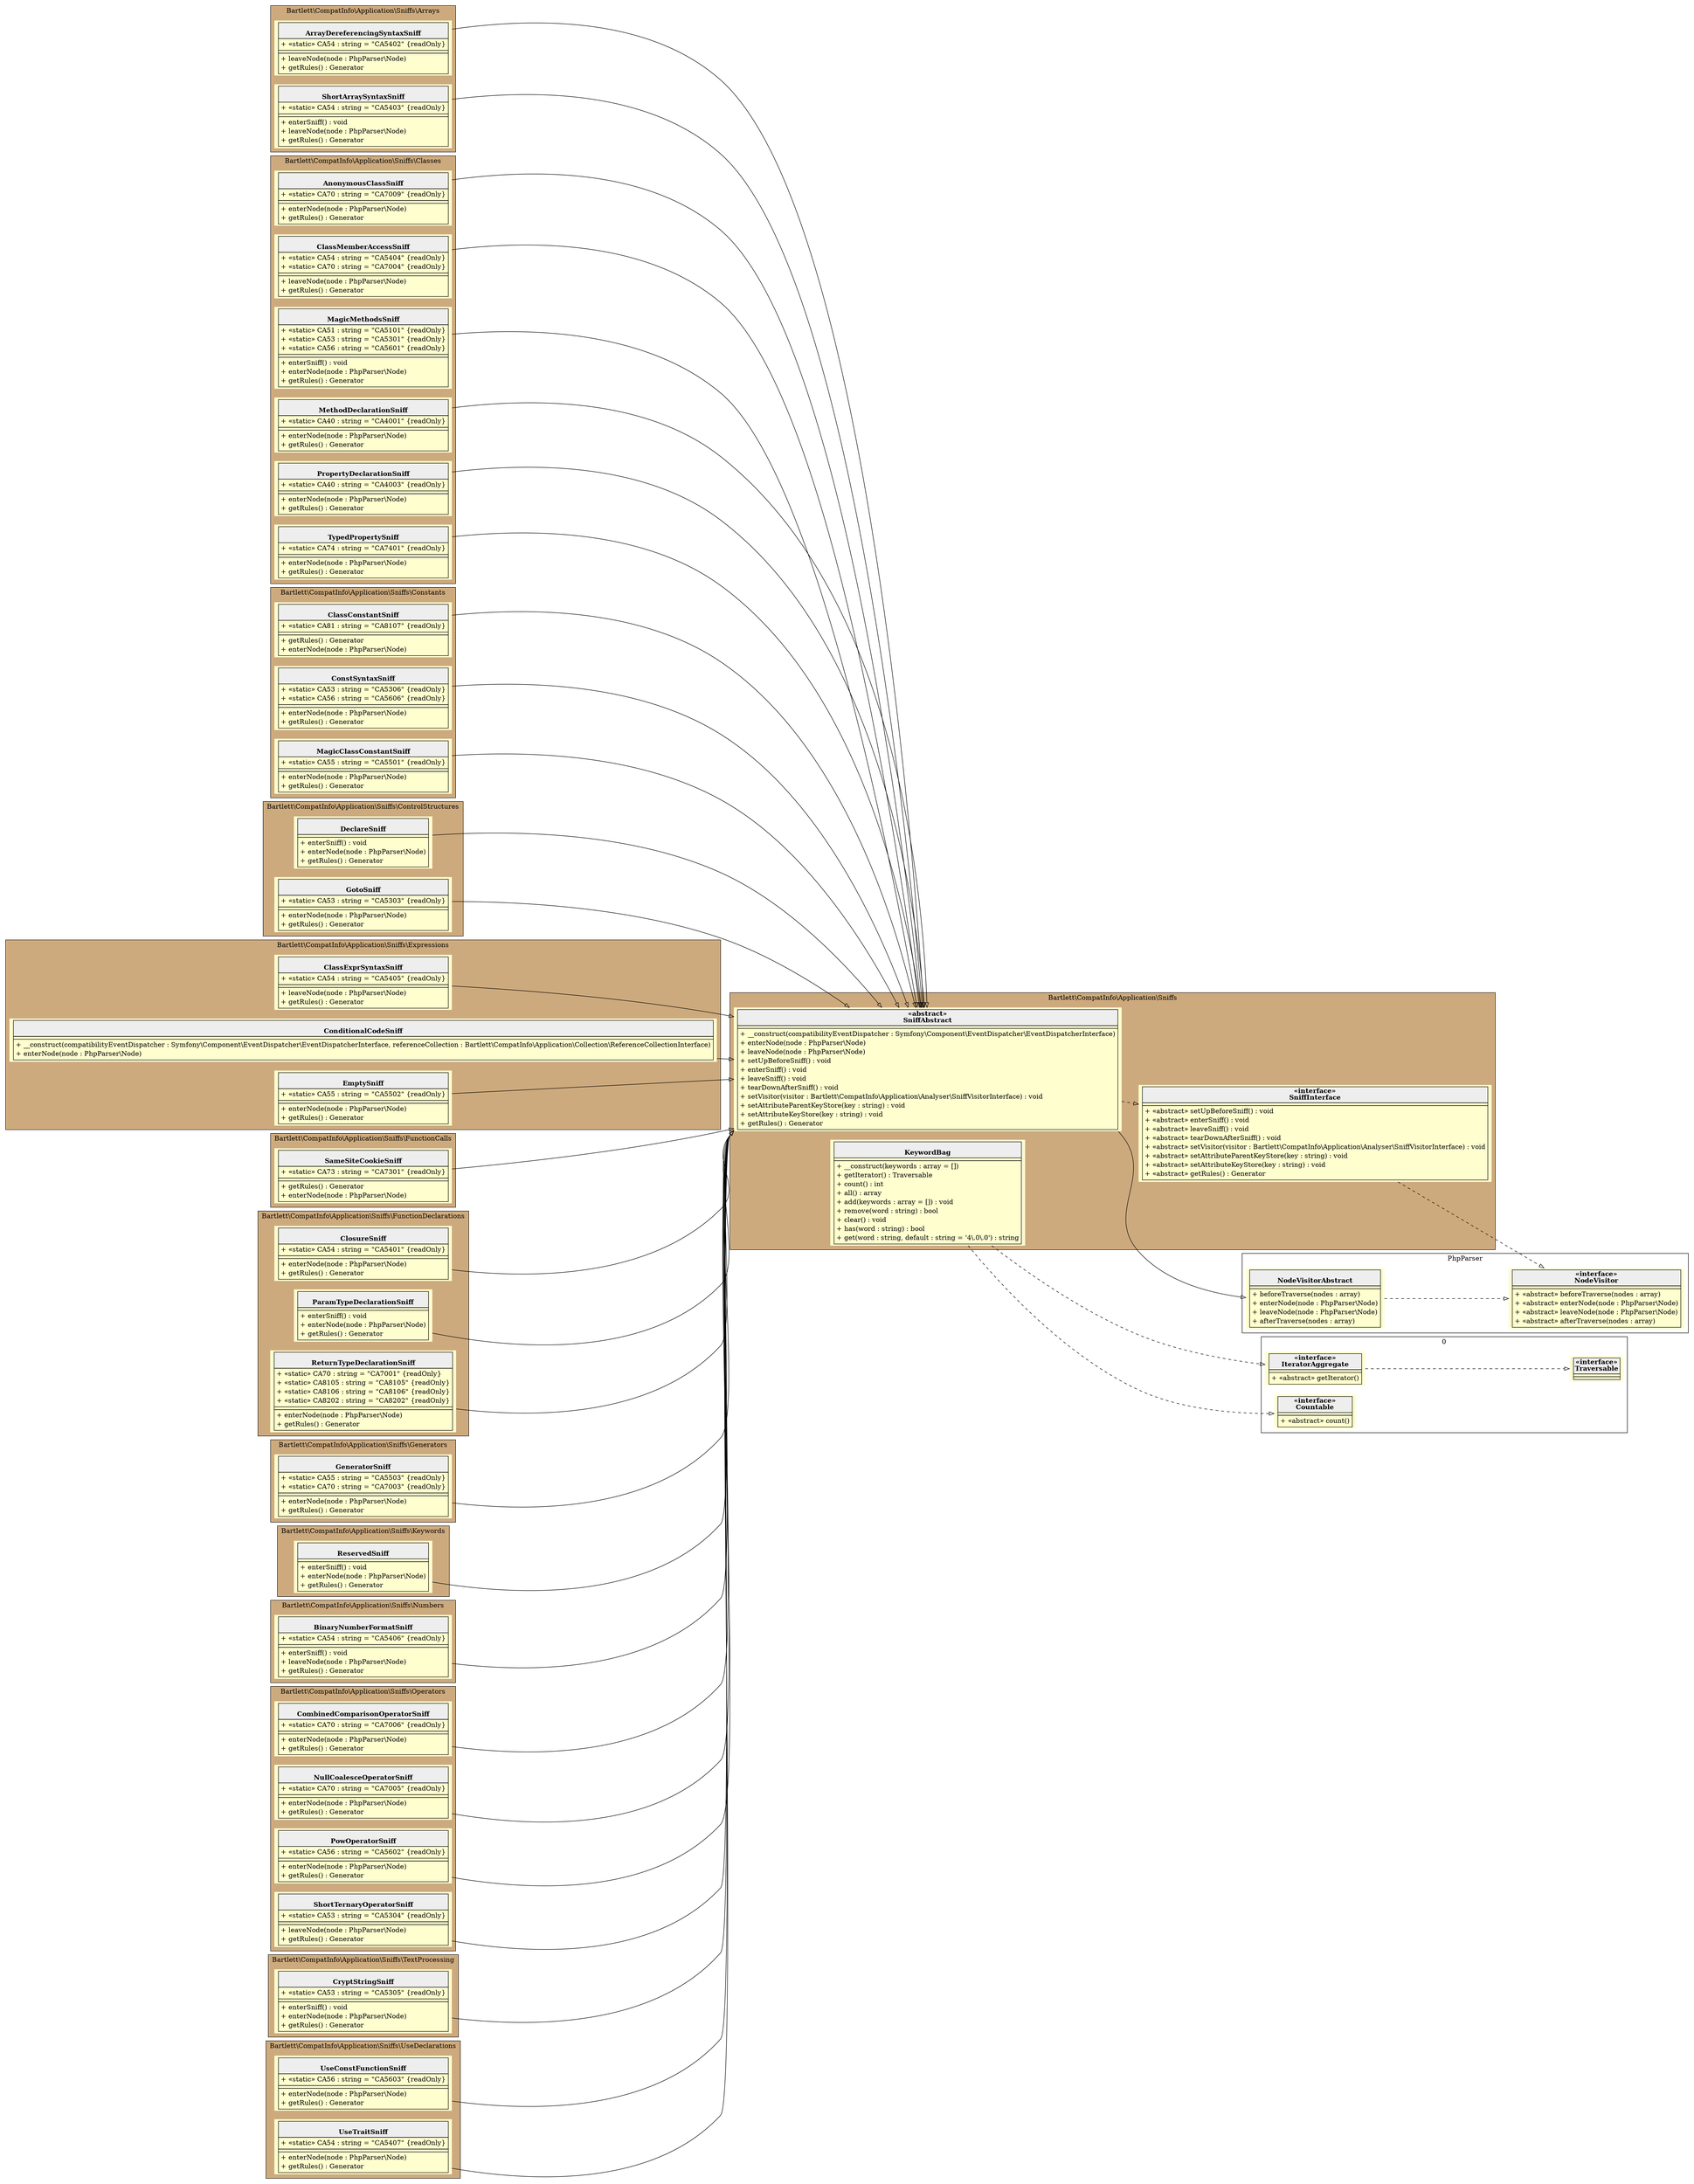 digraph {
  graph [rankdir="LR" bgcolor="transparent"]
  node [fillcolor="#FEFECE" style="filled"]
  subgraph cluster_0 {
    graph [bgcolor="burlywood3"]
    label = "Bartlett\\CompatInfo\\Application\\Sniffs\\Arrays"
    "Bartlett\\CompatInfo\\Application\\Sniffs\\Arrays\\ArrayDereferencingSyntaxSniff" [shape="none" label=<
<table cellspacing="0" border="0" cellborder="1">
    <tr><td bgcolor="#eeeeee"><b><br/>ArrayDereferencingSyntaxSniff</b></td></tr>
    <tr><td><table border="0" cellspacing="0" cellpadding="2">
    <tr><td align="left">+ «static» CA54 : string = "CA5402" {readOnly}</td></tr>
</table></td></tr>
    <tr><td></td></tr>
    <tr><td><table border="0" cellspacing="0" cellpadding="2">
    <tr><td align="left">+ leaveNode(node : PhpParser\\Node)</td></tr>
    <tr><td align="left">+ getRules() : Generator</td></tr>
</table></td></tr>
</table>>]
    "Bartlett\\CompatInfo\\Application\\Sniffs\\Arrays\\ShortArraySyntaxSniff" [shape="none" label=<
<table cellspacing="0" border="0" cellborder="1">
    <tr><td bgcolor="#eeeeee"><b><br/>ShortArraySyntaxSniff</b></td></tr>
    <tr><td><table border="0" cellspacing="0" cellpadding="2">
    <tr><td align="left">+ «static» CA54 : string = "CA5403" {readOnly}</td></tr>
</table></td></tr>
    <tr><td></td></tr>
    <tr><td><table border="0" cellspacing="0" cellpadding="2">
    <tr><td align="left">+ enterSniff() : void</td></tr>
    <tr><td align="left">+ leaveNode(node : PhpParser\\Node)</td></tr>
    <tr><td align="left">+ getRules() : Generator</td></tr>
</table></td></tr>
</table>>]
  }
  subgraph cluster_1 {
    graph [bgcolor="burlywood3"]
    label = "Bartlett\\CompatInfo\\Application\\Sniffs"
    "Bartlett\\CompatInfo\\Application\\Sniffs\\SniffAbstract" [shape="none" label=<
<table cellspacing="0" border="0" cellborder="1">
    <tr><td bgcolor="#eeeeee"><b>«abstract»<br/>SniffAbstract</b></td></tr>
    <tr><td></td></tr>
    <tr><td><table border="0" cellspacing="0" cellpadding="2">
    <tr><td align="left">+ __construct(compatibilityEventDispatcher : Symfony\\Component\\EventDispatcher\\EventDispatcherInterface)</td></tr>
    <tr><td align="left">+ enterNode(node : PhpParser\\Node)</td></tr>
    <tr><td align="left">+ leaveNode(node : PhpParser\\Node)</td></tr>
    <tr><td align="left">+ setUpBeforeSniff() : void</td></tr>
    <tr><td align="left">+ enterSniff() : void</td></tr>
    <tr><td align="left">+ leaveSniff() : void</td></tr>
    <tr><td align="left">+ tearDownAfterSniff() : void</td></tr>
    <tr><td align="left">+ setVisitor(visitor : Bartlett\\CompatInfo\\Application\\Analyser\\SniffVisitorInterface) : void</td></tr>
    <tr><td align="left">+ setAttributeParentKeyStore(key : string) : void</td></tr>
    <tr><td align="left">+ setAttributeKeyStore(key : string) : void</td></tr>
    <tr><td align="left">+ getRules() : Generator</td></tr>
</table></td></tr>
</table>>]
    "Bartlett\\CompatInfo\\Application\\Sniffs\\SniffInterface" [shape="none" label=<
<table cellspacing="0" border="0" cellborder="1">
    <tr><td bgcolor="#eeeeee"><b>«interface»<br/>SniffInterface</b></td></tr>
    <tr><td></td></tr>
    <tr><td><table border="0" cellspacing="0" cellpadding="2">
    <tr><td align="left">+ «abstract» setUpBeforeSniff() : void</td></tr>
    <tr><td align="left">+ «abstract» enterSniff() : void</td></tr>
    <tr><td align="left">+ «abstract» leaveSniff() : void</td></tr>
    <tr><td align="left">+ «abstract» tearDownAfterSniff() : void</td></tr>
    <tr><td align="left">+ «abstract» setVisitor(visitor : Bartlett\\CompatInfo\\Application\\Analyser\\SniffVisitorInterface) : void</td></tr>
    <tr><td align="left">+ «abstract» setAttributeParentKeyStore(key : string) : void</td></tr>
    <tr><td align="left">+ «abstract» setAttributeKeyStore(key : string) : void</td></tr>
    <tr><td align="left">+ «abstract» getRules() : Generator</td></tr>
</table></td></tr>
</table>>]
    "Bartlett\\CompatInfo\\Application\\Sniffs\\KeywordBag" [shape="none" label=<
<table cellspacing="0" border="0" cellborder="1">
    <tr><td bgcolor="#eeeeee"><b><br/>KeywordBag</b></td></tr>
    <tr><td></td></tr>
    <tr><td><table border="0" cellspacing="0" cellpadding="2">
    <tr><td align="left">+ __construct(keywords : array = [])</td></tr>
    <tr><td align="left">+ getIterator() : Traversable</td></tr>
    <tr><td align="left">+ count() : int</td></tr>
    <tr><td align="left">+ all() : array</td></tr>
    <tr><td align="left">+ add(keywords : array = []) : void</td></tr>
    <tr><td align="left">+ remove(word : string) : bool</td></tr>
    <tr><td align="left">+ clear() : void</td></tr>
    <tr><td align="left">+ has(word : string) : bool</td></tr>
    <tr><td align="left">+ get(word : string, default : string = '4\.0\.0') : string</td></tr>
</table></td></tr>
</table>>]
  }
  subgraph cluster_2 {
    label = "PhpParser"
    "PhpParser\\NodeVisitorAbstract" [shape="none" label=<
<table cellspacing="0" border="0" cellborder="1">
    <tr><td bgcolor="#eeeeee"><b><br/>NodeVisitorAbstract</b></td></tr>
    <tr><td></td></tr>
    <tr><td><table border="0" cellspacing="0" cellpadding="2">
    <tr><td align="left">+ beforeTraverse(nodes : array)</td></tr>
    <tr><td align="left">+ enterNode(node : PhpParser\\Node)</td></tr>
    <tr><td align="left">+ leaveNode(node : PhpParser\\Node)</td></tr>
    <tr><td align="left">+ afterTraverse(nodes : array)</td></tr>
</table></td></tr>
</table>>]
    "PhpParser\\NodeVisitor" [shape="none" label=<
<table cellspacing="0" border="0" cellborder="1">
    <tr><td bgcolor="#eeeeee"><b>«interface»<br/>NodeVisitor</b></td></tr>
    <tr><td></td></tr>
    <tr><td><table border="0" cellspacing="0" cellpadding="2">
    <tr><td align="left">+ «abstract» beforeTraverse(nodes : array)</td></tr>
    <tr><td align="left">+ «abstract» enterNode(node : PhpParser\\Node)</td></tr>
    <tr><td align="left">+ «abstract» leaveNode(node : PhpParser\\Node)</td></tr>
    <tr><td align="left">+ «abstract» afterTraverse(nodes : array)</td></tr>
</table></td></tr>
</table>>]
  }
  subgraph cluster_3 {
    graph [bgcolor="burlywood3"]
    label = "Bartlett\\CompatInfo\\Application\\Sniffs\\Classes"
    "Bartlett\\CompatInfo\\Application\\Sniffs\\Classes\\AnonymousClassSniff" [shape="none" label=<
<table cellspacing="0" border="0" cellborder="1">
    <tr><td bgcolor="#eeeeee"><b><br/>AnonymousClassSniff</b></td></tr>
    <tr><td><table border="0" cellspacing="0" cellpadding="2">
    <tr><td align="left">+ «static» CA70 : string = "CA7009" {readOnly}</td></tr>
</table></td></tr>
    <tr><td></td></tr>
    <tr><td><table border="0" cellspacing="0" cellpadding="2">
    <tr><td align="left">+ enterNode(node : PhpParser\\Node)</td></tr>
    <tr><td align="left">+ getRules() : Generator</td></tr>
</table></td></tr>
</table>>]
    "Bartlett\\CompatInfo\\Application\\Sniffs\\Classes\\ClassMemberAccessSniff" [shape="none" label=<
<table cellspacing="0" border="0" cellborder="1">
    <tr><td bgcolor="#eeeeee"><b><br/>ClassMemberAccessSniff</b></td></tr>
    <tr><td><table border="0" cellspacing="0" cellpadding="2">
    <tr><td align="left">+ «static» CA54 : string = "CA5404" {readOnly}</td></tr>
    <tr><td align="left">+ «static» CA70 : string = "CA7004" {readOnly}</td></tr>
</table></td></tr>
    <tr><td></td></tr>
    <tr><td><table border="0" cellspacing="0" cellpadding="2">
    <tr><td align="left">+ leaveNode(node : PhpParser\\Node)</td></tr>
    <tr><td align="left">+ getRules() : Generator</td></tr>
</table></td></tr>
</table>>]
    "Bartlett\\CompatInfo\\Application\\Sniffs\\Classes\\MagicMethodsSniff" [shape="none" label=<
<table cellspacing="0" border="0" cellborder="1">
    <tr><td bgcolor="#eeeeee"><b><br/>MagicMethodsSniff</b></td></tr>
    <tr><td><table border="0" cellspacing="0" cellpadding="2">
    <tr><td align="left">+ «static» CA51 : string = "CA5101" {readOnly}</td></tr>
    <tr><td align="left">+ «static» CA53 : string = "CA5301" {readOnly}</td></tr>
    <tr><td align="left">+ «static» CA56 : string = "CA5601" {readOnly}</td></tr>
</table></td></tr>
    <tr><td></td></tr>
    <tr><td><table border="0" cellspacing="0" cellpadding="2">
    <tr><td align="left">+ enterSniff() : void</td></tr>
    <tr><td align="left">+ enterNode(node : PhpParser\\Node)</td></tr>
    <tr><td align="left">+ getRules() : Generator</td></tr>
</table></td></tr>
</table>>]
    "Bartlett\\CompatInfo\\Application\\Sniffs\\Classes\\MethodDeclarationSniff" [shape="none" label=<
<table cellspacing="0" border="0" cellborder="1">
    <tr><td bgcolor="#eeeeee"><b><br/>MethodDeclarationSniff</b></td></tr>
    <tr><td><table border="0" cellspacing="0" cellpadding="2">
    <tr><td align="left">+ «static» CA40 : string = "CA4001" {readOnly}</td></tr>
</table></td></tr>
    <tr><td></td></tr>
    <tr><td><table border="0" cellspacing="0" cellpadding="2">
    <tr><td align="left">+ enterNode(node : PhpParser\\Node)</td></tr>
    <tr><td align="left">+ getRules() : Generator</td></tr>
</table></td></tr>
</table>>]
    "Bartlett\\CompatInfo\\Application\\Sniffs\\Classes\\PropertyDeclarationSniff" [shape="none" label=<
<table cellspacing="0" border="0" cellborder="1">
    <tr><td bgcolor="#eeeeee"><b><br/>PropertyDeclarationSniff</b></td></tr>
    <tr><td><table border="0" cellspacing="0" cellpadding="2">
    <tr><td align="left">+ «static» CA40 : string = "CA4003" {readOnly}</td></tr>
</table></td></tr>
    <tr><td></td></tr>
    <tr><td><table border="0" cellspacing="0" cellpadding="2">
    <tr><td align="left">+ enterNode(node : PhpParser\\Node)</td></tr>
    <tr><td align="left">+ getRules() : Generator</td></tr>
</table></td></tr>
</table>>]
    "Bartlett\\CompatInfo\\Application\\Sniffs\\Classes\\TypedPropertySniff" [shape="none" label=<
<table cellspacing="0" border="0" cellborder="1">
    <tr><td bgcolor="#eeeeee"><b><br/>TypedPropertySniff</b></td></tr>
    <tr><td><table border="0" cellspacing="0" cellpadding="2">
    <tr><td align="left">+ «static» CA74 : string = "CA7401" {readOnly}</td></tr>
</table></td></tr>
    <tr><td></td></tr>
    <tr><td><table border="0" cellspacing="0" cellpadding="2">
    <tr><td align="left">+ enterNode(node : PhpParser\\Node)</td></tr>
    <tr><td align="left">+ getRules() : Generator</td></tr>
</table></td></tr>
</table>>]
  }
  subgraph cluster_4 {
    graph [bgcolor="burlywood3"]
    label = "Bartlett\\CompatInfo\\Application\\Sniffs\\Constants"
    "Bartlett\\CompatInfo\\Application\\Sniffs\\Constants\\ClassConstantSniff" [shape="none" label=<
<table cellspacing="0" border="0" cellborder="1">
    <tr><td bgcolor="#eeeeee"><b><br/>ClassConstantSniff</b></td></tr>
    <tr><td><table border="0" cellspacing="0" cellpadding="2">
    <tr><td align="left">+ «static» CA81 : string = "CA8107" {readOnly}</td></tr>
</table></td></tr>
    <tr><td></td></tr>
    <tr><td><table border="0" cellspacing="0" cellpadding="2">
    <tr><td align="left">+ getRules() : Generator</td></tr>
    <tr><td align="left">+ enterNode(node : PhpParser\\Node)</td></tr>
</table></td></tr>
</table>>]
    "Bartlett\\CompatInfo\\Application\\Sniffs\\Constants\\ConstSyntaxSniff" [shape="none" label=<
<table cellspacing="0" border="0" cellborder="1">
    <tr><td bgcolor="#eeeeee"><b><br/>ConstSyntaxSniff</b></td></tr>
    <tr><td><table border="0" cellspacing="0" cellpadding="2">
    <tr><td align="left">+ «static» CA53 : string = "CA5306" {readOnly}</td></tr>
    <tr><td align="left">+ «static» CA56 : string = "CA5606" {readOnly}</td></tr>
</table></td></tr>
    <tr><td></td></tr>
    <tr><td><table border="0" cellspacing="0" cellpadding="2">
    <tr><td align="left">+ enterNode(node : PhpParser\\Node)</td></tr>
    <tr><td align="left">+ getRules() : Generator</td></tr>
</table></td></tr>
</table>>]
    "Bartlett\\CompatInfo\\Application\\Sniffs\\Constants\\MagicClassConstantSniff" [shape="none" label=<
<table cellspacing="0" border="0" cellborder="1">
    <tr><td bgcolor="#eeeeee"><b><br/>MagicClassConstantSniff</b></td></tr>
    <tr><td><table border="0" cellspacing="0" cellpadding="2">
    <tr><td align="left">+ «static» CA55 : string = "CA5501" {readOnly}</td></tr>
</table></td></tr>
    <tr><td></td></tr>
    <tr><td><table border="0" cellspacing="0" cellpadding="2">
    <tr><td align="left">+ enterNode(node : PhpParser\\Node)</td></tr>
    <tr><td align="left">+ getRules() : Generator</td></tr>
</table></td></tr>
</table>>]
  }
  subgraph cluster_5 {
    graph [bgcolor="burlywood3"]
    label = "Bartlett\\CompatInfo\\Application\\Sniffs\\ControlStructures"
    "Bartlett\\CompatInfo\\Application\\Sniffs\\ControlStructures\\DeclareSniff" [shape="none" label=<
<table cellspacing="0" border="0" cellborder="1">
    <tr><td bgcolor="#eeeeee"><b><br/>DeclareSniff</b></td></tr>
    <tr><td></td></tr>
    <tr><td><table border="0" cellspacing="0" cellpadding="2">
    <tr><td align="left">+ enterSniff() : void</td></tr>
    <tr><td align="left">+ enterNode(node : PhpParser\\Node)</td></tr>
    <tr><td align="left">+ getRules() : Generator</td></tr>
</table></td></tr>
</table>>]
    "Bartlett\\CompatInfo\\Application\\Sniffs\\ControlStructures\\GotoSniff" [shape="none" label=<
<table cellspacing="0" border="0" cellborder="1">
    <tr><td bgcolor="#eeeeee"><b><br/>GotoSniff</b></td></tr>
    <tr><td><table border="0" cellspacing="0" cellpadding="2">
    <tr><td align="left">+ «static» CA53 : string = "CA5303" {readOnly}</td></tr>
</table></td></tr>
    <tr><td></td></tr>
    <tr><td><table border="0" cellspacing="0" cellpadding="2">
    <tr><td align="left">+ enterNode(node : PhpParser\\Node)</td></tr>
    <tr><td align="left">+ getRules() : Generator</td></tr>
</table></td></tr>
</table>>]
  }
  subgraph cluster_6 {
    graph [bgcolor="burlywood3"]
    label = "Bartlett\\CompatInfo\\Application\\Sniffs\\Expressions"
    "Bartlett\\CompatInfo\\Application\\Sniffs\\Expressions\\ClassExprSyntaxSniff" [shape="none" label=<
<table cellspacing="0" border="0" cellborder="1">
    <tr><td bgcolor="#eeeeee"><b><br/>ClassExprSyntaxSniff</b></td></tr>
    <tr><td><table border="0" cellspacing="0" cellpadding="2">
    <tr><td align="left">+ «static» CA54 : string = "CA5405" {readOnly}</td></tr>
</table></td></tr>
    <tr><td></td></tr>
    <tr><td><table border="0" cellspacing="0" cellpadding="2">
    <tr><td align="left">+ leaveNode(node : PhpParser\\Node)</td></tr>
    <tr><td align="left">+ getRules() : Generator</td></tr>
</table></td></tr>
</table>>]
    "Bartlett\\CompatInfo\\Application\\Sniffs\\Expressions\\ConditionalCodeSniff" [shape="none" label=<
<table cellspacing="0" border="0" cellborder="1">
    <tr><td bgcolor="#eeeeee"><b><br/>ConditionalCodeSniff</b></td></tr>
    <tr><td></td></tr>
    <tr><td><table border="0" cellspacing="0" cellpadding="2">
    <tr><td align="left">+ __construct(compatibilityEventDispatcher : Symfony\\Component\\EventDispatcher\\EventDispatcherInterface, referenceCollection : Bartlett\\CompatInfo\\Application\\Collection\\ReferenceCollectionInterface)</td></tr>
    <tr><td align="left">+ enterNode(node : PhpParser\\Node)</td></tr>
</table></td></tr>
</table>>]
    "Bartlett\\CompatInfo\\Application\\Sniffs\\Expressions\\EmptySniff" [shape="none" label=<
<table cellspacing="0" border="0" cellborder="1">
    <tr><td bgcolor="#eeeeee"><b><br/>EmptySniff</b></td></tr>
    <tr><td><table border="0" cellspacing="0" cellpadding="2">
    <tr><td align="left">+ «static» CA55 : string = "CA5502" {readOnly}</td></tr>
</table></td></tr>
    <tr><td></td></tr>
    <tr><td><table border="0" cellspacing="0" cellpadding="2">
    <tr><td align="left">+ enterNode(node : PhpParser\\Node)</td></tr>
    <tr><td align="left">+ getRules() : Generator</td></tr>
</table></td></tr>
</table>>]
  }
  subgraph cluster_7 {
    graph [bgcolor="burlywood3"]
    label = "Bartlett\\CompatInfo\\Application\\Sniffs\\FunctionCalls"
    "Bartlett\\CompatInfo\\Application\\Sniffs\\FunctionCalls\\SameSiteCookieSniff" [shape="none" label=<
<table cellspacing="0" border="0" cellborder="1">
    <tr><td bgcolor="#eeeeee"><b><br/>SameSiteCookieSniff</b></td></tr>
    <tr><td><table border="0" cellspacing="0" cellpadding="2">
    <tr><td align="left">+ «static» CA73 : string = "CA7301" {readOnly}</td></tr>
</table></td></tr>
    <tr><td></td></tr>
    <tr><td><table border="0" cellspacing="0" cellpadding="2">
    <tr><td align="left">+ getRules() : Generator</td></tr>
    <tr><td align="left">+ enterNode(node : PhpParser\\Node)</td></tr>
</table></td></tr>
</table>>]
  }
  subgraph cluster_8 {
    graph [bgcolor="burlywood3"]
    label = "Bartlett\\CompatInfo\\Application\\Sniffs\\FunctionDeclarations"
    "Bartlett\\CompatInfo\\Application\\Sniffs\\FunctionDeclarations\\ClosureSniff" [shape="none" label=<
<table cellspacing="0" border="0" cellborder="1">
    <tr><td bgcolor="#eeeeee"><b><br/>ClosureSniff</b></td></tr>
    <tr><td><table border="0" cellspacing="0" cellpadding="2">
    <tr><td align="left">+ «static» CA54 : string = "CA5401" {readOnly}</td></tr>
</table></td></tr>
    <tr><td></td></tr>
    <tr><td><table border="0" cellspacing="0" cellpadding="2">
    <tr><td align="left">+ enterNode(node : PhpParser\\Node)</td></tr>
    <tr><td align="left">+ getRules() : Generator</td></tr>
</table></td></tr>
</table>>]
    "Bartlett\\CompatInfo\\Application\\Sniffs\\FunctionDeclarations\\ParamTypeDeclarationSniff" [shape="none" label=<
<table cellspacing="0" border="0" cellborder="1">
    <tr><td bgcolor="#eeeeee"><b><br/>ParamTypeDeclarationSniff</b></td></tr>
    <tr><td></td></tr>
    <tr><td><table border="0" cellspacing="0" cellpadding="2">
    <tr><td align="left">+ enterSniff() : void</td></tr>
    <tr><td align="left">+ enterNode(node : PhpParser\\Node)</td></tr>
    <tr><td align="left">+ getRules() : Generator</td></tr>
</table></td></tr>
</table>>]
    "Bartlett\\CompatInfo\\Application\\Sniffs\\FunctionDeclarations\\ReturnTypeDeclarationSniff" [shape="none" label=<
<table cellspacing="0" border="0" cellborder="1">
    <tr><td bgcolor="#eeeeee"><b><br/>ReturnTypeDeclarationSniff</b></td></tr>
    <tr><td><table border="0" cellspacing="0" cellpadding="2">
    <tr><td align="left">+ «static» CA70 : string = "CA7001" {readOnly}</td></tr>
    <tr><td align="left">+ «static» CA8105 : string = "CA8105" {readOnly}</td></tr>
    <tr><td align="left">+ «static» CA8106 : string = "CA8106" {readOnly}</td></tr>
    <tr><td align="left">+ «static» CA8202 : string = "CA8202" {readOnly}</td></tr>
</table></td></tr>
    <tr><td></td></tr>
    <tr><td><table border="0" cellspacing="0" cellpadding="2">
    <tr><td align="left">+ enterNode(node : PhpParser\\Node)</td></tr>
    <tr><td align="left">+ getRules() : Generator</td></tr>
</table></td></tr>
</table>>]
  }
  subgraph cluster_9 {
    graph [bgcolor="burlywood3"]
    label = "Bartlett\\CompatInfo\\Application\\Sniffs\\Generators"
    "Bartlett\\CompatInfo\\Application\\Sniffs\\Generators\\GeneratorSniff" [shape="none" label=<
<table cellspacing="0" border="0" cellborder="1">
    <tr><td bgcolor="#eeeeee"><b><br/>GeneratorSniff</b></td></tr>
    <tr><td><table border="0" cellspacing="0" cellpadding="2">
    <tr><td align="left">+ «static» CA55 : string = "CA5503" {readOnly}</td></tr>
    <tr><td align="left">+ «static» CA70 : string = "CA7003" {readOnly}</td></tr>
</table></td></tr>
    <tr><td></td></tr>
    <tr><td><table border="0" cellspacing="0" cellpadding="2">
    <tr><td align="left">+ enterNode(node : PhpParser\\Node)</td></tr>
    <tr><td align="left">+ getRules() : Generator</td></tr>
</table></td></tr>
</table>>]
  }
  subgraph cluster_10 {
    graph [bgcolor="burlywood3"]
    label = "Bartlett\\CompatInfo\\Application\\Sniffs\\Keywords"
    "Bartlett\\CompatInfo\\Application\\Sniffs\\Keywords\\ReservedSniff" [shape="none" label=<
<table cellspacing="0" border="0" cellborder="1">
    <tr><td bgcolor="#eeeeee"><b><br/>ReservedSniff</b></td></tr>
    <tr><td></td></tr>
    <tr><td><table border="0" cellspacing="0" cellpadding="2">
    <tr><td align="left">+ enterSniff() : void</td></tr>
    <tr><td align="left">+ enterNode(node : PhpParser\\Node)</td></tr>
    <tr><td align="left">+ getRules() : Generator</td></tr>
</table></td></tr>
</table>>]
  }
  subgraph cluster_11 {
    graph [bgcolor="burlywood3"]
    label = "Bartlett\\CompatInfo\\Application\\Sniffs\\Numbers"
    "Bartlett\\CompatInfo\\Application\\Sniffs\\Numbers\\BinaryNumberFormatSniff" [shape="none" label=<
<table cellspacing="0" border="0" cellborder="1">
    <tr><td bgcolor="#eeeeee"><b><br/>BinaryNumberFormatSniff</b></td></tr>
    <tr><td><table border="0" cellspacing="0" cellpadding="2">
    <tr><td align="left">+ «static» CA54 : string = "CA5406" {readOnly}</td></tr>
</table></td></tr>
    <tr><td></td></tr>
    <tr><td><table border="0" cellspacing="0" cellpadding="2">
    <tr><td align="left">+ enterSniff() : void</td></tr>
    <tr><td align="left">+ leaveNode(node : PhpParser\\Node)</td></tr>
    <tr><td align="left">+ getRules() : Generator</td></tr>
</table></td></tr>
</table>>]
  }
  subgraph cluster_12 {
    graph [bgcolor="burlywood3"]
    label = "Bartlett\\CompatInfo\\Application\\Sniffs\\Operators"
    "Bartlett\\CompatInfo\\Application\\Sniffs\\Operators\\CombinedComparisonOperatorSniff" [shape="none" label=<
<table cellspacing="0" border="0" cellborder="1">
    <tr><td bgcolor="#eeeeee"><b><br/>CombinedComparisonOperatorSniff</b></td></tr>
    <tr><td><table border="0" cellspacing="0" cellpadding="2">
    <tr><td align="left">+ «static» CA70 : string = "CA7006" {readOnly}</td></tr>
</table></td></tr>
    <tr><td></td></tr>
    <tr><td><table border="0" cellspacing="0" cellpadding="2">
    <tr><td align="left">+ enterNode(node : PhpParser\\Node)</td></tr>
    <tr><td align="left">+ getRules() : Generator</td></tr>
</table></td></tr>
</table>>]
    "Bartlett\\CompatInfo\\Application\\Sniffs\\Operators\\NullCoalesceOperatorSniff" [shape="none" label=<
<table cellspacing="0" border="0" cellborder="1">
    <tr><td bgcolor="#eeeeee"><b><br/>NullCoalesceOperatorSniff</b></td></tr>
    <tr><td><table border="0" cellspacing="0" cellpadding="2">
    <tr><td align="left">+ «static» CA70 : string = "CA7005" {readOnly}</td></tr>
</table></td></tr>
    <tr><td></td></tr>
    <tr><td><table border="0" cellspacing="0" cellpadding="2">
    <tr><td align="left">+ enterNode(node : PhpParser\\Node)</td></tr>
    <tr><td align="left">+ getRules() : Generator</td></tr>
</table></td></tr>
</table>>]
    "Bartlett\\CompatInfo\\Application\\Sniffs\\Operators\\PowOperatorSniff" [shape="none" label=<
<table cellspacing="0" border="0" cellborder="1">
    <tr><td bgcolor="#eeeeee"><b><br/>PowOperatorSniff</b></td></tr>
    <tr><td><table border="0" cellspacing="0" cellpadding="2">
    <tr><td align="left">+ «static» CA56 : string = "CA5602" {readOnly}</td></tr>
</table></td></tr>
    <tr><td></td></tr>
    <tr><td><table border="0" cellspacing="0" cellpadding="2">
    <tr><td align="left">+ enterNode(node : PhpParser\\Node)</td></tr>
    <tr><td align="left">+ getRules() : Generator</td></tr>
</table></td></tr>
</table>>]
    "Bartlett\\CompatInfo\\Application\\Sniffs\\Operators\\ShortTernaryOperatorSniff" [shape="none" label=<
<table cellspacing="0" border="0" cellborder="1">
    <tr><td bgcolor="#eeeeee"><b><br/>ShortTernaryOperatorSniff</b></td></tr>
    <tr><td><table border="0" cellspacing="0" cellpadding="2">
    <tr><td align="left">+ «static» CA53 : string = "CA5304" {readOnly}</td></tr>
</table></td></tr>
    <tr><td></td></tr>
    <tr><td><table border="0" cellspacing="0" cellpadding="2">
    <tr><td align="left">+ leaveNode(node : PhpParser\\Node)</td></tr>
    <tr><td align="left">+ getRules() : Generator</td></tr>
</table></td></tr>
</table>>]
  }
  subgraph cluster_13 {
    graph [bgcolor="burlywood3"]
    label = "Bartlett\\CompatInfo\\Application\\Sniffs\\TextProcessing"
    "Bartlett\\CompatInfo\\Application\\Sniffs\\TextProcessing\\CryptStringSniff" [shape="none" label=<
<table cellspacing="0" border="0" cellborder="1">
    <tr><td bgcolor="#eeeeee"><b><br/>CryptStringSniff</b></td></tr>
    <tr><td><table border="0" cellspacing="0" cellpadding="2">
    <tr><td align="left">+ «static» CA53 : string = "CA5305" {readOnly}</td></tr>
</table></td></tr>
    <tr><td></td></tr>
    <tr><td><table border="0" cellspacing="0" cellpadding="2">
    <tr><td align="left">+ enterSniff() : void</td></tr>
    <tr><td align="left">+ enterNode(node : PhpParser\\Node)</td></tr>
    <tr><td align="left">+ getRules() : Generator</td></tr>
</table></td></tr>
</table>>]
  }
  subgraph cluster_14 {
    graph [bgcolor="burlywood3"]
    label = "Bartlett\\CompatInfo\\Application\\Sniffs\\UseDeclarations"
    "Bartlett\\CompatInfo\\Application\\Sniffs\\UseDeclarations\\UseConstFunctionSniff" [shape="none" label=<
<table cellspacing="0" border="0" cellborder="1">
    <tr><td bgcolor="#eeeeee"><b><br/>UseConstFunctionSniff</b></td></tr>
    <tr><td><table border="0" cellspacing="0" cellpadding="2">
    <tr><td align="left">+ «static» CA56 : string = "CA5603" {readOnly}</td></tr>
</table></td></tr>
    <tr><td></td></tr>
    <tr><td><table border="0" cellspacing="0" cellpadding="2">
    <tr><td align="left">+ enterNode(node : PhpParser\\Node)</td></tr>
    <tr><td align="left">+ getRules() : Generator</td></tr>
</table></td></tr>
</table>>]
    "Bartlett\\CompatInfo\\Application\\Sniffs\\UseDeclarations\\UseTraitSniff" [shape="none" label=<
<table cellspacing="0" border="0" cellborder="1">
    <tr><td bgcolor="#eeeeee"><b><br/>UseTraitSniff</b></td></tr>
    <tr><td><table border="0" cellspacing="0" cellpadding="2">
    <tr><td align="left">+ «static» CA54 : string = "CA5407" {readOnly}</td></tr>
</table></td></tr>
    <tr><td></td></tr>
    <tr><td><table border="0" cellspacing="0" cellpadding="2">
    <tr><td align="left">+ enterNode(node : PhpParser\\Node)</td></tr>
    <tr><td align="left">+ getRules() : Generator</td></tr>
</table></td></tr>
</table>>]
  }
  subgraph cluster_15 {
    label = 0
    "IteratorAggregate" [shape="none" label=<
<table cellspacing="0" border="0" cellborder="1">
    <tr><td bgcolor="#eeeeee"><b>«interface»<br/>IteratorAggregate</b></td></tr>
    <tr><td></td></tr>
    <tr><td><table border="0" cellspacing="0" cellpadding="2">
    <tr><td align="left">+ «abstract» getIterator()</td></tr>
</table></td></tr>
</table>>]
    "Traversable" [shape="none" label=<
<table cellspacing="0" border="0" cellborder="1">
    <tr><td bgcolor="#eeeeee"><b>«interface»<br/>Traversable</b></td></tr>
    <tr><td></td></tr>
    <tr><td></td></tr>
</table>>]
    "Countable" [shape="none" label=<
<table cellspacing="0" border="0" cellborder="1">
    <tr><td bgcolor="#eeeeee"><b>«interface»<br/>Countable</b></td></tr>
    <tr><td></td></tr>
    <tr><td><table border="0" cellspacing="0" cellpadding="2">
    <tr><td align="left">+ «abstract» count()</td></tr>
</table></td></tr>
</table>>]
  }
  "PhpParser\\NodeVisitorAbstract" -> "PhpParser\\NodeVisitor" [arrowhead="empty" style="dashed"]
  "Bartlett\\CompatInfo\\Application\\Sniffs\\SniffAbstract" -> "PhpParser\\NodeVisitorAbstract" [arrowhead="empty" style="filled"]
  "Bartlett\\CompatInfo\\Application\\Sniffs\\SniffInterface" -> "PhpParser\\NodeVisitor" [arrowhead="empty" style="dashed"]
  "Bartlett\\CompatInfo\\Application\\Sniffs\\SniffAbstract" -> "Bartlett\\CompatInfo\\Application\\Sniffs\\SniffInterface" [arrowhead="empty" style="dashed"]
  "Bartlett\\CompatInfo\\Application\\Sniffs\\Arrays\\ArrayDereferencingSyntaxSniff" -> "Bartlett\\CompatInfo\\Application\\Sniffs\\SniffAbstract" [arrowhead="empty" style="filled"]
  "Bartlett\\CompatInfo\\Application\\Sniffs\\Arrays\\ShortArraySyntaxSniff" -> "Bartlett\\CompatInfo\\Application\\Sniffs\\SniffAbstract" [arrowhead="empty" style="filled"]
  "Bartlett\\CompatInfo\\Application\\Sniffs\\Classes\\AnonymousClassSniff" -> "Bartlett\\CompatInfo\\Application\\Sniffs\\SniffAbstract" [arrowhead="empty" style="filled"]
  "Bartlett\\CompatInfo\\Application\\Sniffs\\Classes\\ClassMemberAccessSniff" -> "Bartlett\\CompatInfo\\Application\\Sniffs\\SniffAbstract" [arrowhead="empty" style="filled"]
  "Bartlett\\CompatInfo\\Application\\Sniffs\\Classes\\MagicMethodsSniff" -> "Bartlett\\CompatInfo\\Application\\Sniffs\\SniffAbstract" [arrowhead="empty" style="filled"]
  "Bartlett\\CompatInfo\\Application\\Sniffs\\Classes\\MethodDeclarationSniff" -> "Bartlett\\CompatInfo\\Application\\Sniffs\\SniffAbstract" [arrowhead="empty" style="filled"]
  "Bartlett\\CompatInfo\\Application\\Sniffs\\Classes\\PropertyDeclarationSniff" -> "Bartlett\\CompatInfo\\Application\\Sniffs\\SniffAbstract" [arrowhead="empty" style="filled"]
  "Bartlett\\CompatInfo\\Application\\Sniffs\\Classes\\TypedPropertySniff" -> "Bartlett\\CompatInfo\\Application\\Sniffs\\SniffAbstract" [arrowhead="empty" style="filled"]
  "Bartlett\\CompatInfo\\Application\\Sniffs\\Constants\\ClassConstantSniff" -> "Bartlett\\CompatInfo\\Application\\Sniffs\\SniffAbstract" [arrowhead="empty" style="filled"]
  "Bartlett\\CompatInfo\\Application\\Sniffs\\Constants\\ConstSyntaxSniff" -> "Bartlett\\CompatInfo\\Application\\Sniffs\\SniffAbstract" [arrowhead="empty" style="filled"]
  "Bartlett\\CompatInfo\\Application\\Sniffs\\Constants\\MagicClassConstantSniff" -> "Bartlett\\CompatInfo\\Application\\Sniffs\\SniffAbstract" [arrowhead="empty" style="filled"]
  "Bartlett\\CompatInfo\\Application\\Sniffs\\ControlStructures\\DeclareSniff" -> "Bartlett\\CompatInfo\\Application\\Sniffs\\SniffAbstract" [arrowhead="empty" style="filled"]
  "Bartlett\\CompatInfo\\Application\\Sniffs\\ControlStructures\\GotoSniff" -> "Bartlett\\CompatInfo\\Application\\Sniffs\\SniffAbstract" [arrowhead="empty" style="filled"]
  "Bartlett\\CompatInfo\\Application\\Sniffs\\Expressions\\ClassExprSyntaxSniff" -> "Bartlett\\CompatInfo\\Application\\Sniffs\\SniffAbstract" [arrowhead="empty" style="filled"]
  "Bartlett\\CompatInfo\\Application\\Sniffs\\Expressions\\ConditionalCodeSniff" -> "Bartlett\\CompatInfo\\Application\\Sniffs\\SniffAbstract" [arrowhead="empty" style="filled"]
  "Bartlett\\CompatInfo\\Application\\Sniffs\\Expressions\\EmptySniff" -> "Bartlett\\CompatInfo\\Application\\Sniffs\\SniffAbstract" [arrowhead="empty" style="filled"]
  "Bartlett\\CompatInfo\\Application\\Sniffs\\FunctionCalls\\SameSiteCookieSniff" -> "Bartlett\\CompatInfo\\Application\\Sniffs\\SniffAbstract" [arrowhead="empty" style="filled"]
  "Bartlett\\CompatInfo\\Application\\Sniffs\\FunctionDeclarations\\ClosureSniff" -> "Bartlett\\CompatInfo\\Application\\Sniffs\\SniffAbstract" [arrowhead="empty" style="filled"]
  "Bartlett\\CompatInfo\\Application\\Sniffs\\FunctionDeclarations\\ParamTypeDeclarationSniff" -> "Bartlett\\CompatInfo\\Application\\Sniffs\\SniffAbstract" [arrowhead="empty" style="filled"]
  "Bartlett\\CompatInfo\\Application\\Sniffs\\FunctionDeclarations\\ReturnTypeDeclarationSniff" -> "Bartlett\\CompatInfo\\Application\\Sniffs\\SniffAbstract" [arrowhead="empty" style="filled"]
  "Bartlett\\CompatInfo\\Application\\Sniffs\\Generators\\GeneratorSniff" -> "Bartlett\\CompatInfo\\Application\\Sniffs\\SniffAbstract" [arrowhead="empty" style="filled"]
  "Bartlett\\CompatInfo\\Application\\Sniffs\\Keywords\\ReservedSniff" -> "Bartlett\\CompatInfo\\Application\\Sniffs\\SniffAbstract" [arrowhead="empty" style="filled"]
  "Bartlett\\CompatInfo\\Application\\Sniffs\\Numbers\\BinaryNumberFormatSniff" -> "Bartlett\\CompatInfo\\Application\\Sniffs\\SniffAbstract" [arrowhead="empty" style="filled"]
  "Bartlett\\CompatInfo\\Application\\Sniffs\\Operators\\CombinedComparisonOperatorSniff" -> "Bartlett\\CompatInfo\\Application\\Sniffs\\SniffAbstract" [arrowhead="empty" style="filled"]
  "Bartlett\\CompatInfo\\Application\\Sniffs\\Operators\\NullCoalesceOperatorSniff" -> "Bartlett\\CompatInfo\\Application\\Sniffs\\SniffAbstract" [arrowhead="empty" style="filled"]
  "Bartlett\\CompatInfo\\Application\\Sniffs\\Operators\\PowOperatorSniff" -> "Bartlett\\CompatInfo\\Application\\Sniffs\\SniffAbstract" [arrowhead="empty" style="filled"]
  "Bartlett\\CompatInfo\\Application\\Sniffs\\Operators\\ShortTernaryOperatorSniff" -> "Bartlett\\CompatInfo\\Application\\Sniffs\\SniffAbstract" [arrowhead="empty" style="filled"]
  "Bartlett\\CompatInfo\\Application\\Sniffs\\TextProcessing\\CryptStringSniff" -> "Bartlett\\CompatInfo\\Application\\Sniffs\\SniffAbstract" [arrowhead="empty" style="filled"]
  "Bartlett\\CompatInfo\\Application\\Sniffs\\UseDeclarations\\UseConstFunctionSniff" -> "Bartlett\\CompatInfo\\Application\\Sniffs\\SniffAbstract" [arrowhead="empty" style="filled"]
  "Bartlett\\CompatInfo\\Application\\Sniffs\\UseDeclarations\\UseTraitSniff" -> "Bartlett\\CompatInfo\\Application\\Sniffs\\SniffAbstract" [arrowhead="empty" style="filled"]
  "IteratorAggregate" -> "Traversable" [arrowhead="empty" style="dashed"]
  "Bartlett\\CompatInfo\\Application\\Sniffs\\KeywordBag" -> "IteratorAggregate" [arrowhead="empty" style="dashed"]
  "Bartlett\\CompatInfo\\Application\\Sniffs\\KeywordBag" -> "Countable" [arrowhead="empty" style="dashed"]
}

